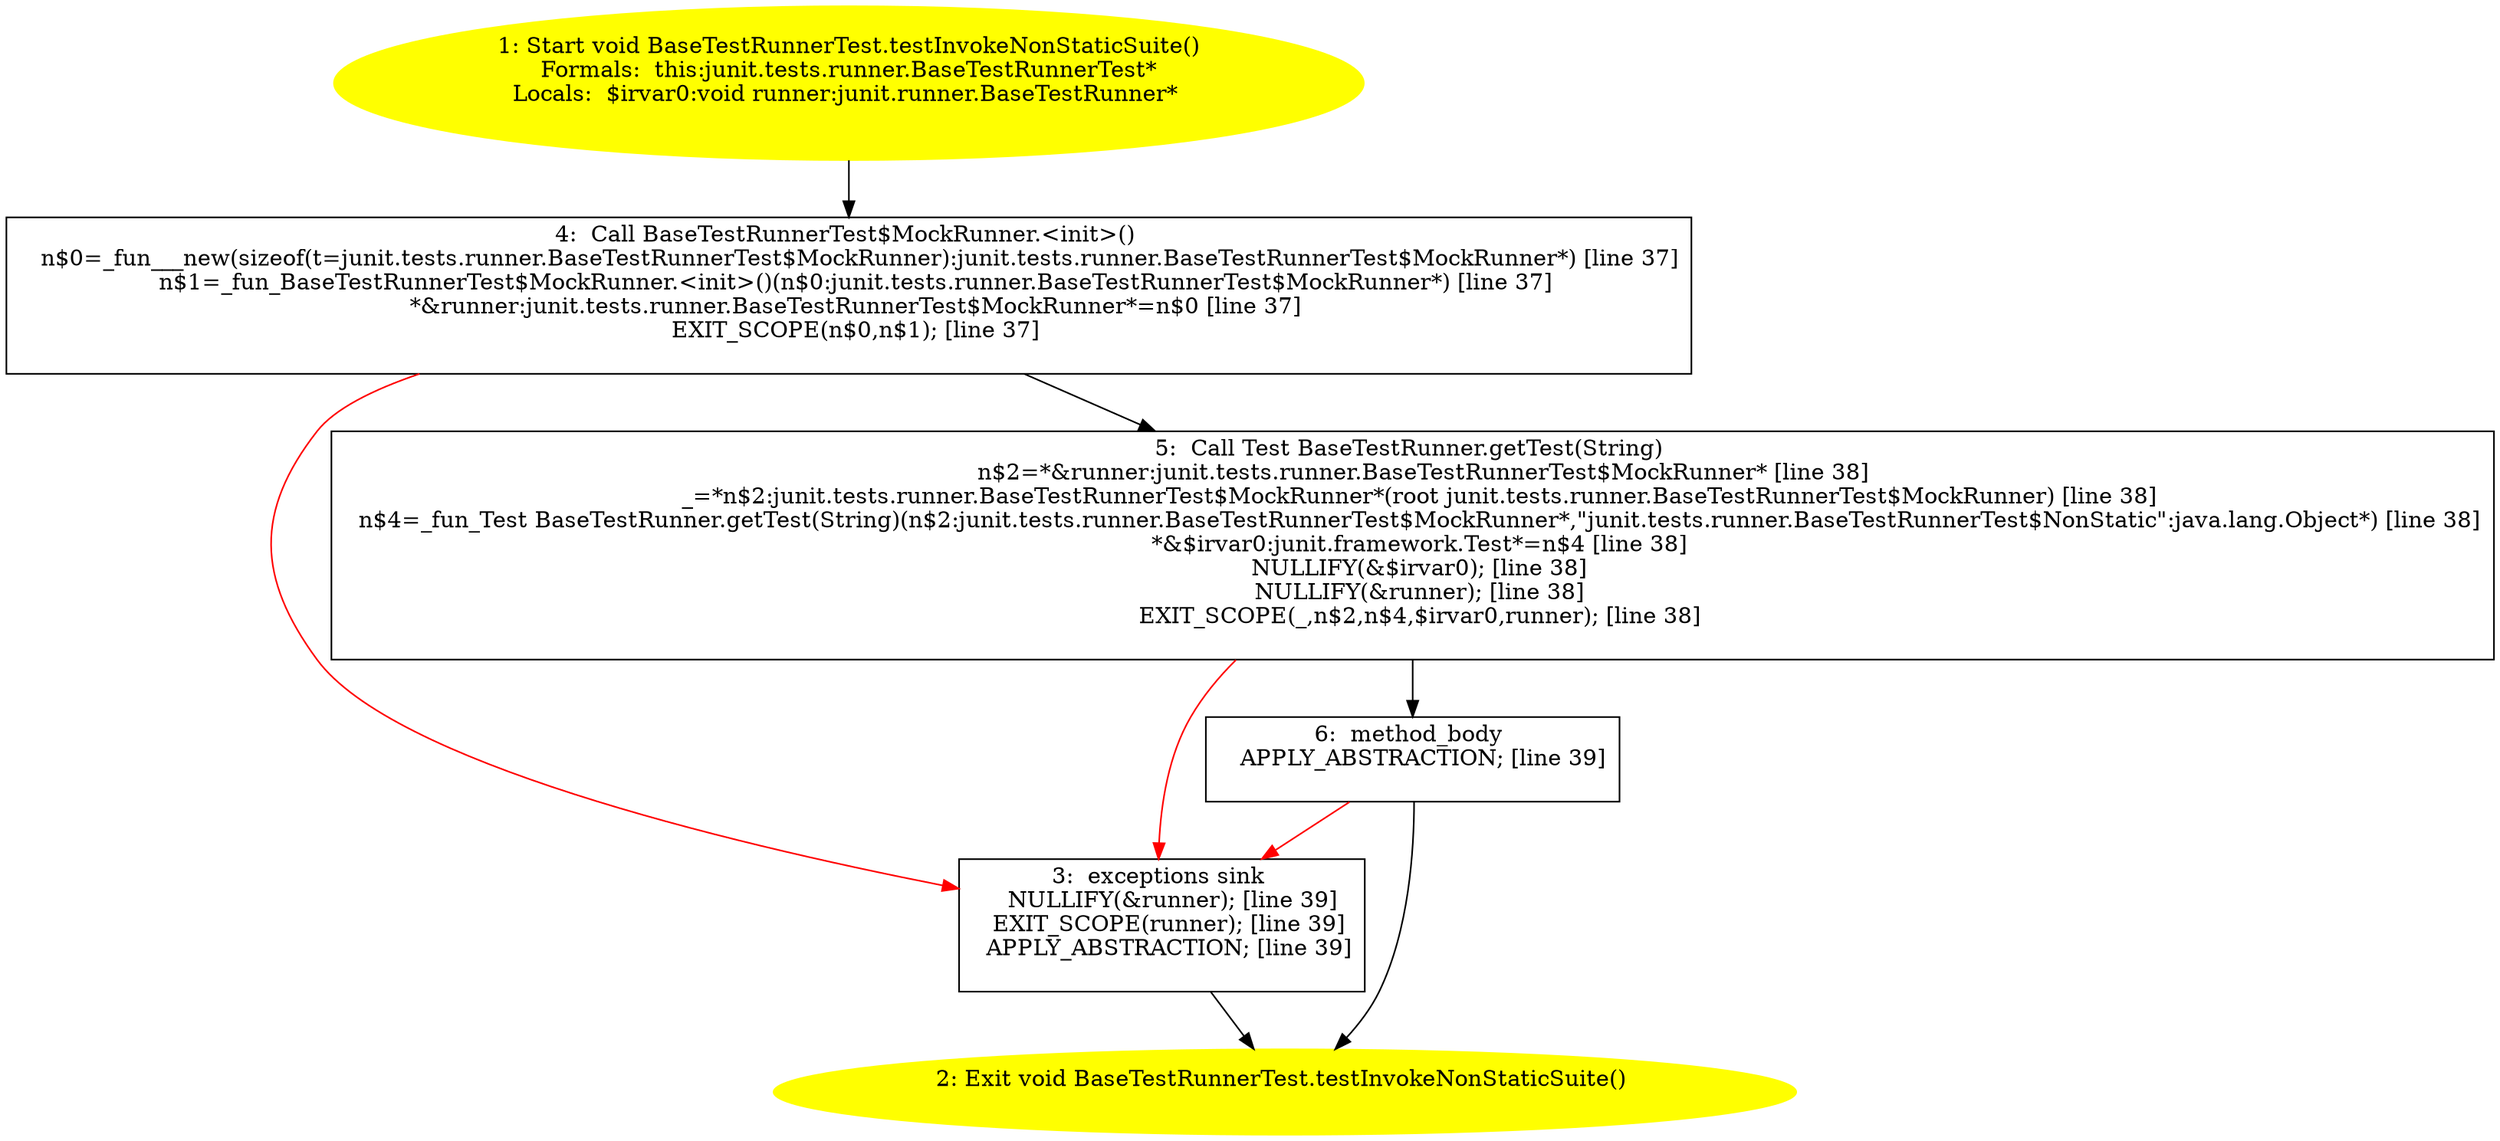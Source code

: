 /* @generated */
digraph cfg {
"junit.tests.runner.BaseTestRunnerTest.testInvokeNonStaticSuite():void.04d4651e9f413f4b489d98f8569f52d9_1" [label="1: Start void BaseTestRunnerTest.testInvokeNonStaticSuite()\nFormals:  this:junit.tests.runner.BaseTestRunnerTest*\nLocals:  $irvar0:void runner:junit.runner.BaseTestRunner* \n  " color=yellow style=filled]
	

	 "junit.tests.runner.BaseTestRunnerTest.testInvokeNonStaticSuite():void.04d4651e9f413f4b489d98f8569f52d9_1" -> "junit.tests.runner.BaseTestRunnerTest.testInvokeNonStaticSuite():void.04d4651e9f413f4b489d98f8569f52d9_4" ;
"junit.tests.runner.BaseTestRunnerTest.testInvokeNonStaticSuite():void.04d4651e9f413f4b489d98f8569f52d9_2" [label="2: Exit void BaseTestRunnerTest.testInvokeNonStaticSuite() \n  " color=yellow style=filled]
	

"junit.tests.runner.BaseTestRunnerTest.testInvokeNonStaticSuite():void.04d4651e9f413f4b489d98f8569f52d9_3" [label="3:  exceptions sink \n   NULLIFY(&runner); [line 39]\n  EXIT_SCOPE(runner); [line 39]\n  APPLY_ABSTRACTION; [line 39]\n " shape="box"]
	

	 "junit.tests.runner.BaseTestRunnerTest.testInvokeNonStaticSuite():void.04d4651e9f413f4b489d98f8569f52d9_3" -> "junit.tests.runner.BaseTestRunnerTest.testInvokeNonStaticSuite():void.04d4651e9f413f4b489d98f8569f52d9_2" ;
"junit.tests.runner.BaseTestRunnerTest.testInvokeNonStaticSuite():void.04d4651e9f413f4b489d98f8569f52d9_4" [label="4:  Call BaseTestRunnerTest$MockRunner.<init>() \n   n$0=_fun___new(sizeof(t=junit.tests.runner.BaseTestRunnerTest$MockRunner):junit.tests.runner.BaseTestRunnerTest$MockRunner*) [line 37]\n  n$1=_fun_BaseTestRunnerTest$MockRunner.<init>()(n$0:junit.tests.runner.BaseTestRunnerTest$MockRunner*) [line 37]\n  *&runner:junit.tests.runner.BaseTestRunnerTest$MockRunner*=n$0 [line 37]\n  EXIT_SCOPE(n$0,n$1); [line 37]\n " shape="box"]
	

	 "junit.tests.runner.BaseTestRunnerTest.testInvokeNonStaticSuite():void.04d4651e9f413f4b489d98f8569f52d9_4" -> "junit.tests.runner.BaseTestRunnerTest.testInvokeNonStaticSuite():void.04d4651e9f413f4b489d98f8569f52d9_5" ;
	 "junit.tests.runner.BaseTestRunnerTest.testInvokeNonStaticSuite():void.04d4651e9f413f4b489d98f8569f52d9_4" -> "junit.tests.runner.BaseTestRunnerTest.testInvokeNonStaticSuite():void.04d4651e9f413f4b489d98f8569f52d9_3" [color="red" ];
"junit.tests.runner.BaseTestRunnerTest.testInvokeNonStaticSuite():void.04d4651e9f413f4b489d98f8569f52d9_5" [label="5:  Call Test BaseTestRunner.getTest(String) \n   n$2=*&runner:junit.tests.runner.BaseTestRunnerTest$MockRunner* [line 38]\n  _=*n$2:junit.tests.runner.BaseTestRunnerTest$MockRunner*(root junit.tests.runner.BaseTestRunnerTest$MockRunner) [line 38]\n  n$4=_fun_Test BaseTestRunner.getTest(String)(n$2:junit.tests.runner.BaseTestRunnerTest$MockRunner*,\"junit.tests.runner.BaseTestRunnerTest$NonStatic\":java.lang.Object*) [line 38]\n  *&$irvar0:junit.framework.Test*=n$4 [line 38]\n  NULLIFY(&$irvar0); [line 38]\n  NULLIFY(&runner); [line 38]\n  EXIT_SCOPE(_,n$2,n$4,$irvar0,runner); [line 38]\n " shape="box"]
	

	 "junit.tests.runner.BaseTestRunnerTest.testInvokeNonStaticSuite():void.04d4651e9f413f4b489d98f8569f52d9_5" -> "junit.tests.runner.BaseTestRunnerTest.testInvokeNonStaticSuite():void.04d4651e9f413f4b489d98f8569f52d9_6" ;
	 "junit.tests.runner.BaseTestRunnerTest.testInvokeNonStaticSuite():void.04d4651e9f413f4b489d98f8569f52d9_5" -> "junit.tests.runner.BaseTestRunnerTest.testInvokeNonStaticSuite():void.04d4651e9f413f4b489d98f8569f52d9_3" [color="red" ];
"junit.tests.runner.BaseTestRunnerTest.testInvokeNonStaticSuite():void.04d4651e9f413f4b489d98f8569f52d9_6" [label="6:  method_body \n   APPLY_ABSTRACTION; [line 39]\n " shape="box"]
	

	 "junit.tests.runner.BaseTestRunnerTest.testInvokeNonStaticSuite():void.04d4651e9f413f4b489d98f8569f52d9_6" -> "junit.tests.runner.BaseTestRunnerTest.testInvokeNonStaticSuite():void.04d4651e9f413f4b489d98f8569f52d9_2" ;
	 "junit.tests.runner.BaseTestRunnerTest.testInvokeNonStaticSuite():void.04d4651e9f413f4b489d98f8569f52d9_6" -> "junit.tests.runner.BaseTestRunnerTest.testInvokeNonStaticSuite():void.04d4651e9f413f4b489d98f8569f52d9_3" [color="red" ];
}
